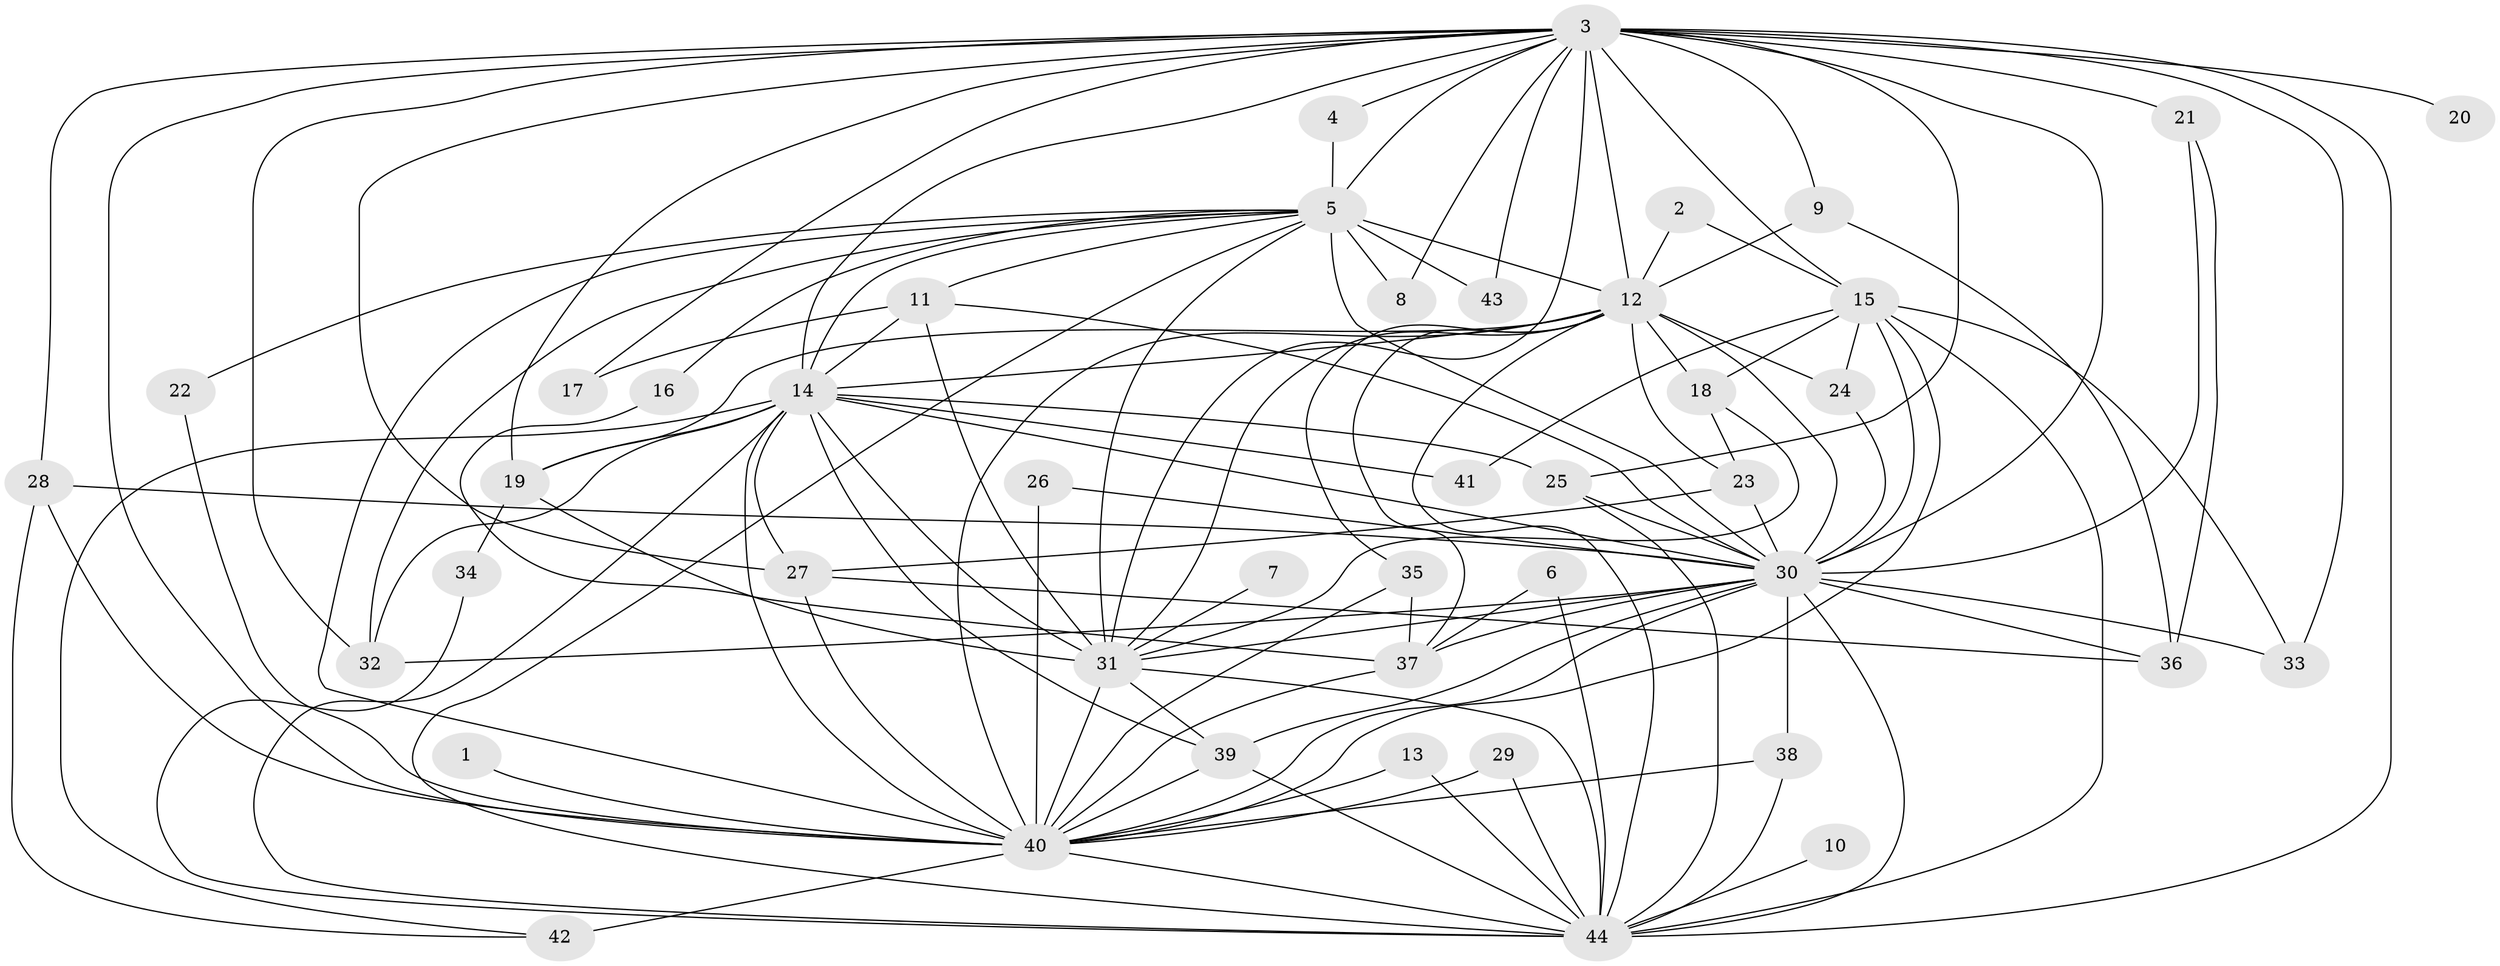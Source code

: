 // original degree distribution, {20: 0.019230769230769232, 26: 0.009615384615384616, 34: 0.009615384615384616, 18: 0.009615384615384616, 23: 0.009615384615384616, 15: 0.019230769230769232, 16: 0.009615384615384616, 31: 0.009615384615384616, 3: 0.20192307692307693, 7: 0.009615384615384616, 2: 0.5673076923076923, 4: 0.08653846153846154, 9: 0.009615384615384616, 5: 0.028846153846153848}
// Generated by graph-tools (version 1.1) at 2025/36/03/04/25 23:36:36]
// undirected, 44 vertices, 122 edges
graph export_dot {
  node [color=gray90,style=filled];
  1;
  2;
  3;
  4;
  5;
  6;
  7;
  8;
  9;
  10;
  11;
  12;
  13;
  14;
  15;
  16;
  17;
  18;
  19;
  20;
  21;
  22;
  23;
  24;
  25;
  26;
  27;
  28;
  29;
  30;
  31;
  32;
  33;
  34;
  35;
  36;
  37;
  38;
  39;
  40;
  41;
  42;
  43;
  44;
  1 -- 40 [weight=1.0];
  2 -- 12 [weight=1.0];
  2 -- 15 [weight=1.0];
  3 -- 4 [weight=1.0];
  3 -- 5 [weight=2.0];
  3 -- 8 [weight=1.0];
  3 -- 9 [weight=1.0];
  3 -- 12 [weight=2.0];
  3 -- 14 [weight=2.0];
  3 -- 15 [weight=1.0];
  3 -- 17 [weight=1.0];
  3 -- 19 [weight=1.0];
  3 -- 20 [weight=1.0];
  3 -- 21 [weight=2.0];
  3 -- 25 [weight=1.0];
  3 -- 27 [weight=1.0];
  3 -- 28 [weight=1.0];
  3 -- 30 [weight=5.0];
  3 -- 31 [weight=1.0];
  3 -- 32 [weight=1.0];
  3 -- 33 [weight=1.0];
  3 -- 40 [weight=1.0];
  3 -- 43 [weight=2.0];
  3 -- 44 [weight=1.0];
  4 -- 5 [weight=1.0];
  5 -- 8 [weight=1.0];
  5 -- 11 [weight=1.0];
  5 -- 12 [weight=3.0];
  5 -- 14 [weight=1.0];
  5 -- 16 [weight=1.0];
  5 -- 22 [weight=1.0];
  5 -- 30 [weight=3.0];
  5 -- 31 [weight=2.0];
  5 -- 32 [weight=1.0];
  5 -- 40 [weight=1.0];
  5 -- 43 [weight=1.0];
  5 -- 44 [weight=1.0];
  6 -- 37 [weight=1.0];
  6 -- 44 [weight=1.0];
  7 -- 31 [weight=1.0];
  9 -- 12 [weight=1.0];
  9 -- 36 [weight=1.0];
  10 -- 44 [weight=1.0];
  11 -- 14 [weight=1.0];
  11 -- 17 [weight=1.0];
  11 -- 30 [weight=1.0];
  11 -- 31 [weight=1.0];
  12 -- 14 [weight=2.0];
  12 -- 18 [weight=1.0];
  12 -- 19 [weight=1.0];
  12 -- 23 [weight=2.0];
  12 -- 24 [weight=1.0];
  12 -- 30 [weight=4.0];
  12 -- 31 [weight=2.0];
  12 -- 35 [weight=1.0];
  12 -- 37 [weight=2.0];
  12 -- 40 [weight=2.0];
  12 -- 44 [weight=2.0];
  13 -- 40 [weight=1.0];
  13 -- 44 [weight=1.0];
  14 -- 19 [weight=1.0];
  14 -- 25 [weight=1.0];
  14 -- 27 [weight=1.0];
  14 -- 30 [weight=3.0];
  14 -- 31 [weight=1.0];
  14 -- 32 [weight=1.0];
  14 -- 39 [weight=1.0];
  14 -- 40 [weight=2.0];
  14 -- 41 [weight=1.0];
  14 -- 42 [weight=1.0];
  14 -- 44 [weight=2.0];
  15 -- 18 [weight=1.0];
  15 -- 24 [weight=1.0];
  15 -- 30 [weight=2.0];
  15 -- 33 [weight=1.0];
  15 -- 40 [weight=1.0];
  15 -- 41 [weight=1.0];
  15 -- 44 [weight=1.0];
  16 -- 37 [weight=1.0];
  18 -- 23 [weight=1.0];
  18 -- 31 [weight=1.0];
  19 -- 31 [weight=1.0];
  19 -- 34 [weight=2.0];
  21 -- 30 [weight=1.0];
  21 -- 36 [weight=1.0];
  22 -- 40 [weight=1.0];
  23 -- 27 [weight=1.0];
  23 -- 30 [weight=1.0];
  24 -- 30 [weight=1.0];
  25 -- 30 [weight=1.0];
  25 -- 44 [weight=1.0];
  26 -- 30 [weight=2.0];
  26 -- 40 [weight=2.0];
  27 -- 36 [weight=1.0];
  27 -- 40 [weight=1.0];
  28 -- 30 [weight=1.0];
  28 -- 40 [weight=3.0];
  28 -- 42 [weight=1.0];
  29 -- 40 [weight=1.0];
  29 -- 44 [weight=1.0];
  30 -- 31 [weight=3.0];
  30 -- 32 [weight=1.0];
  30 -- 33 [weight=1.0];
  30 -- 36 [weight=1.0];
  30 -- 37 [weight=1.0];
  30 -- 38 [weight=1.0];
  30 -- 39 [weight=1.0];
  30 -- 40 [weight=2.0];
  30 -- 44 [weight=3.0];
  31 -- 39 [weight=1.0];
  31 -- 40 [weight=1.0];
  31 -- 44 [weight=1.0];
  34 -- 44 [weight=1.0];
  35 -- 37 [weight=1.0];
  35 -- 40 [weight=2.0];
  37 -- 40 [weight=2.0];
  38 -- 40 [weight=2.0];
  38 -- 44 [weight=1.0];
  39 -- 40 [weight=1.0];
  39 -- 44 [weight=1.0];
  40 -- 42 [weight=2.0];
  40 -- 44 [weight=3.0];
}
